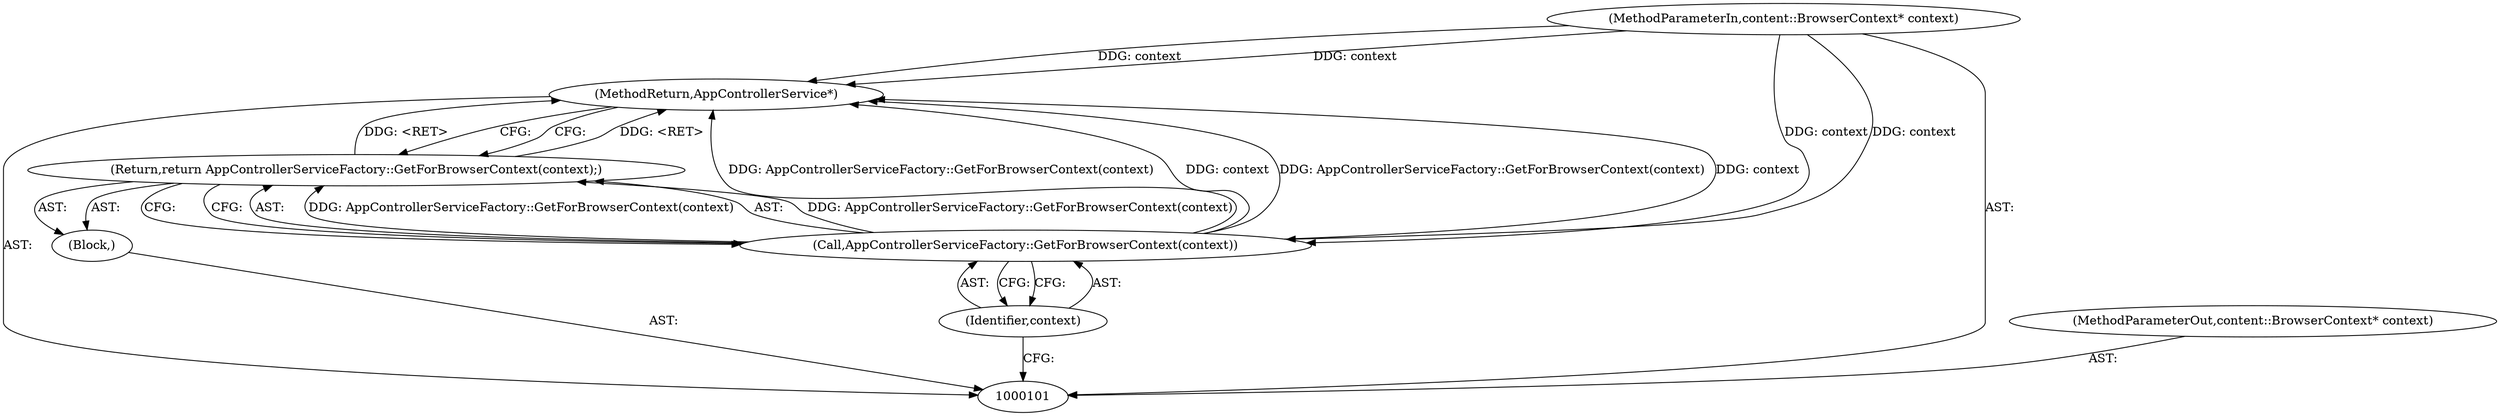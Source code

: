 digraph "0_Chrome_8cfe2463cec6835c7b0b73dcb2ab2edaf035e3f9" {
"1000107" [label="(MethodReturn,AppControllerService*)"];
"1000103" [label="(Block,)"];
"1000102" [label="(MethodParameterIn,content::BrowserContext* context)"];
"1000157" [label="(MethodParameterOut,content::BrowserContext* context)"];
"1000104" [label="(Return,return AppControllerServiceFactory::GetForBrowserContext(context);)"];
"1000106" [label="(Identifier,context)"];
"1000105" [label="(Call,AppControllerServiceFactory::GetForBrowserContext(context))"];
"1000107" -> "1000101"  [label="AST: "];
"1000107" -> "1000104"  [label="CFG: "];
"1000105" -> "1000107"  [label="DDG: AppControllerServiceFactory::GetForBrowserContext(context)"];
"1000105" -> "1000107"  [label="DDG: context"];
"1000102" -> "1000107"  [label="DDG: context"];
"1000104" -> "1000107"  [label="DDG: <RET>"];
"1000103" -> "1000101"  [label="AST: "];
"1000104" -> "1000103"  [label="AST: "];
"1000102" -> "1000101"  [label="AST: "];
"1000102" -> "1000107"  [label="DDG: context"];
"1000102" -> "1000105"  [label="DDG: context"];
"1000157" -> "1000101"  [label="AST: "];
"1000104" -> "1000103"  [label="AST: "];
"1000104" -> "1000105"  [label="CFG: "];
"1000105" -> "1000104"  [label="AST: "];
"1000107" -> "1000104"  [label="CFG: "];
"1000104" -> "1000107"  [label="DDG: <RET>"];
"1000105" -> "1000104"  [label="DDG: AppControllerServiceFactory::GetForBrowserContext(context)"];
"1000106" -> "1000105"  [label="AST: "];
"1000106" -> "1000101"  [label="CFG: "];
"1000105" -> "1000106"  [label="CFG: "];
"1000105" -> "1000104"  [label="AST: "];
"1000105" -> "1000106"  [label="CFG: "];
"1000106" -> "1000105"  [label="AST: "];
"1000104" -> "1000105"  [label="CFG: "];
"1000105" -> "1000107"  [label="DDG: AppControllerServiceFactory::GetForBrowserContext(context)"];
"1000105" -> "1000107"  [label="DDG: context"];
"1000105" -> "1000104"  [label="DDG: AppControllerServiceFactory::GetForBrowserContext(context)"];
"1000102" -> "1000105"  [label="DDG: context"];
}
